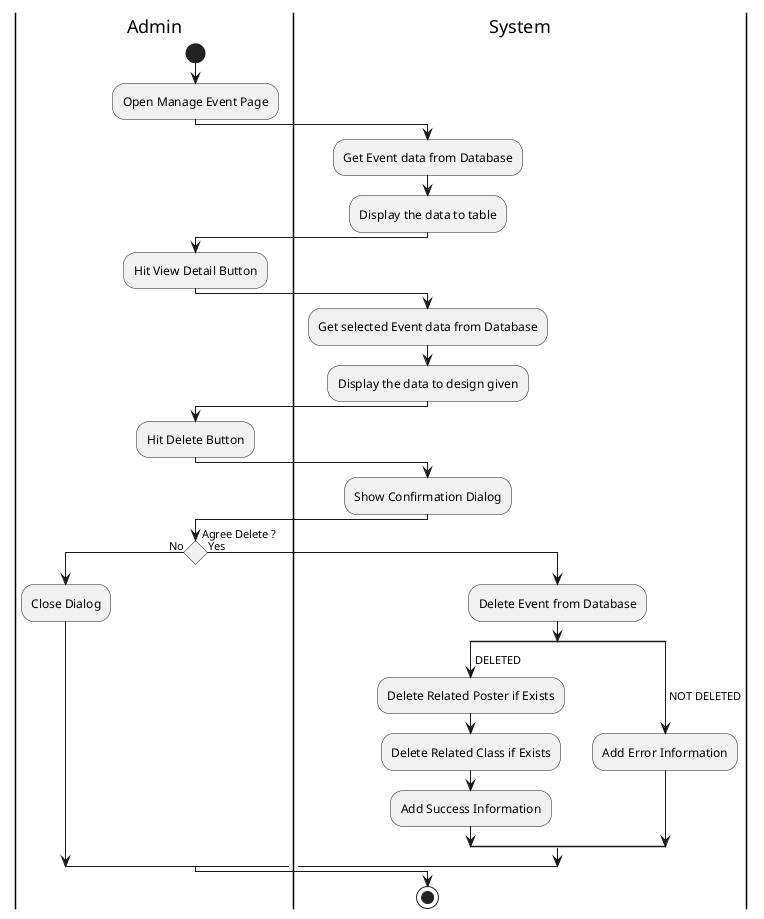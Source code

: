 @startuml DeleteEvent

skinparam ConditionEndStyle hline
skinparam conditionStyle diamond
skinparam Monochrome true
skinparam Shadowing false

|Admin|
start
:Open Manage Event Page;

|System|
:Get Event data from Database;
:Display the data to table;

|Admin|
:Hit View Detail Button;

|System|
:Get selected Event data from Database;
:Display the data to design given;

|Admin|
:Hit Delete Button;

|System|
:Show Confirmation Dialog;

|Admin|
if (Agree Delete ?) then (No)
    :Close Dialog;
else (Yes)
    |System|
    :Delete Event from Database;

    split
        -> DELETED;
        :Delete Related Poster if Exists;
        :Delete Related Class if Exists;
        :Add Success Information;
    split again
        -> NOT DELETED;
        :Add Error Information;
    end split
endif
stop

@enduml
